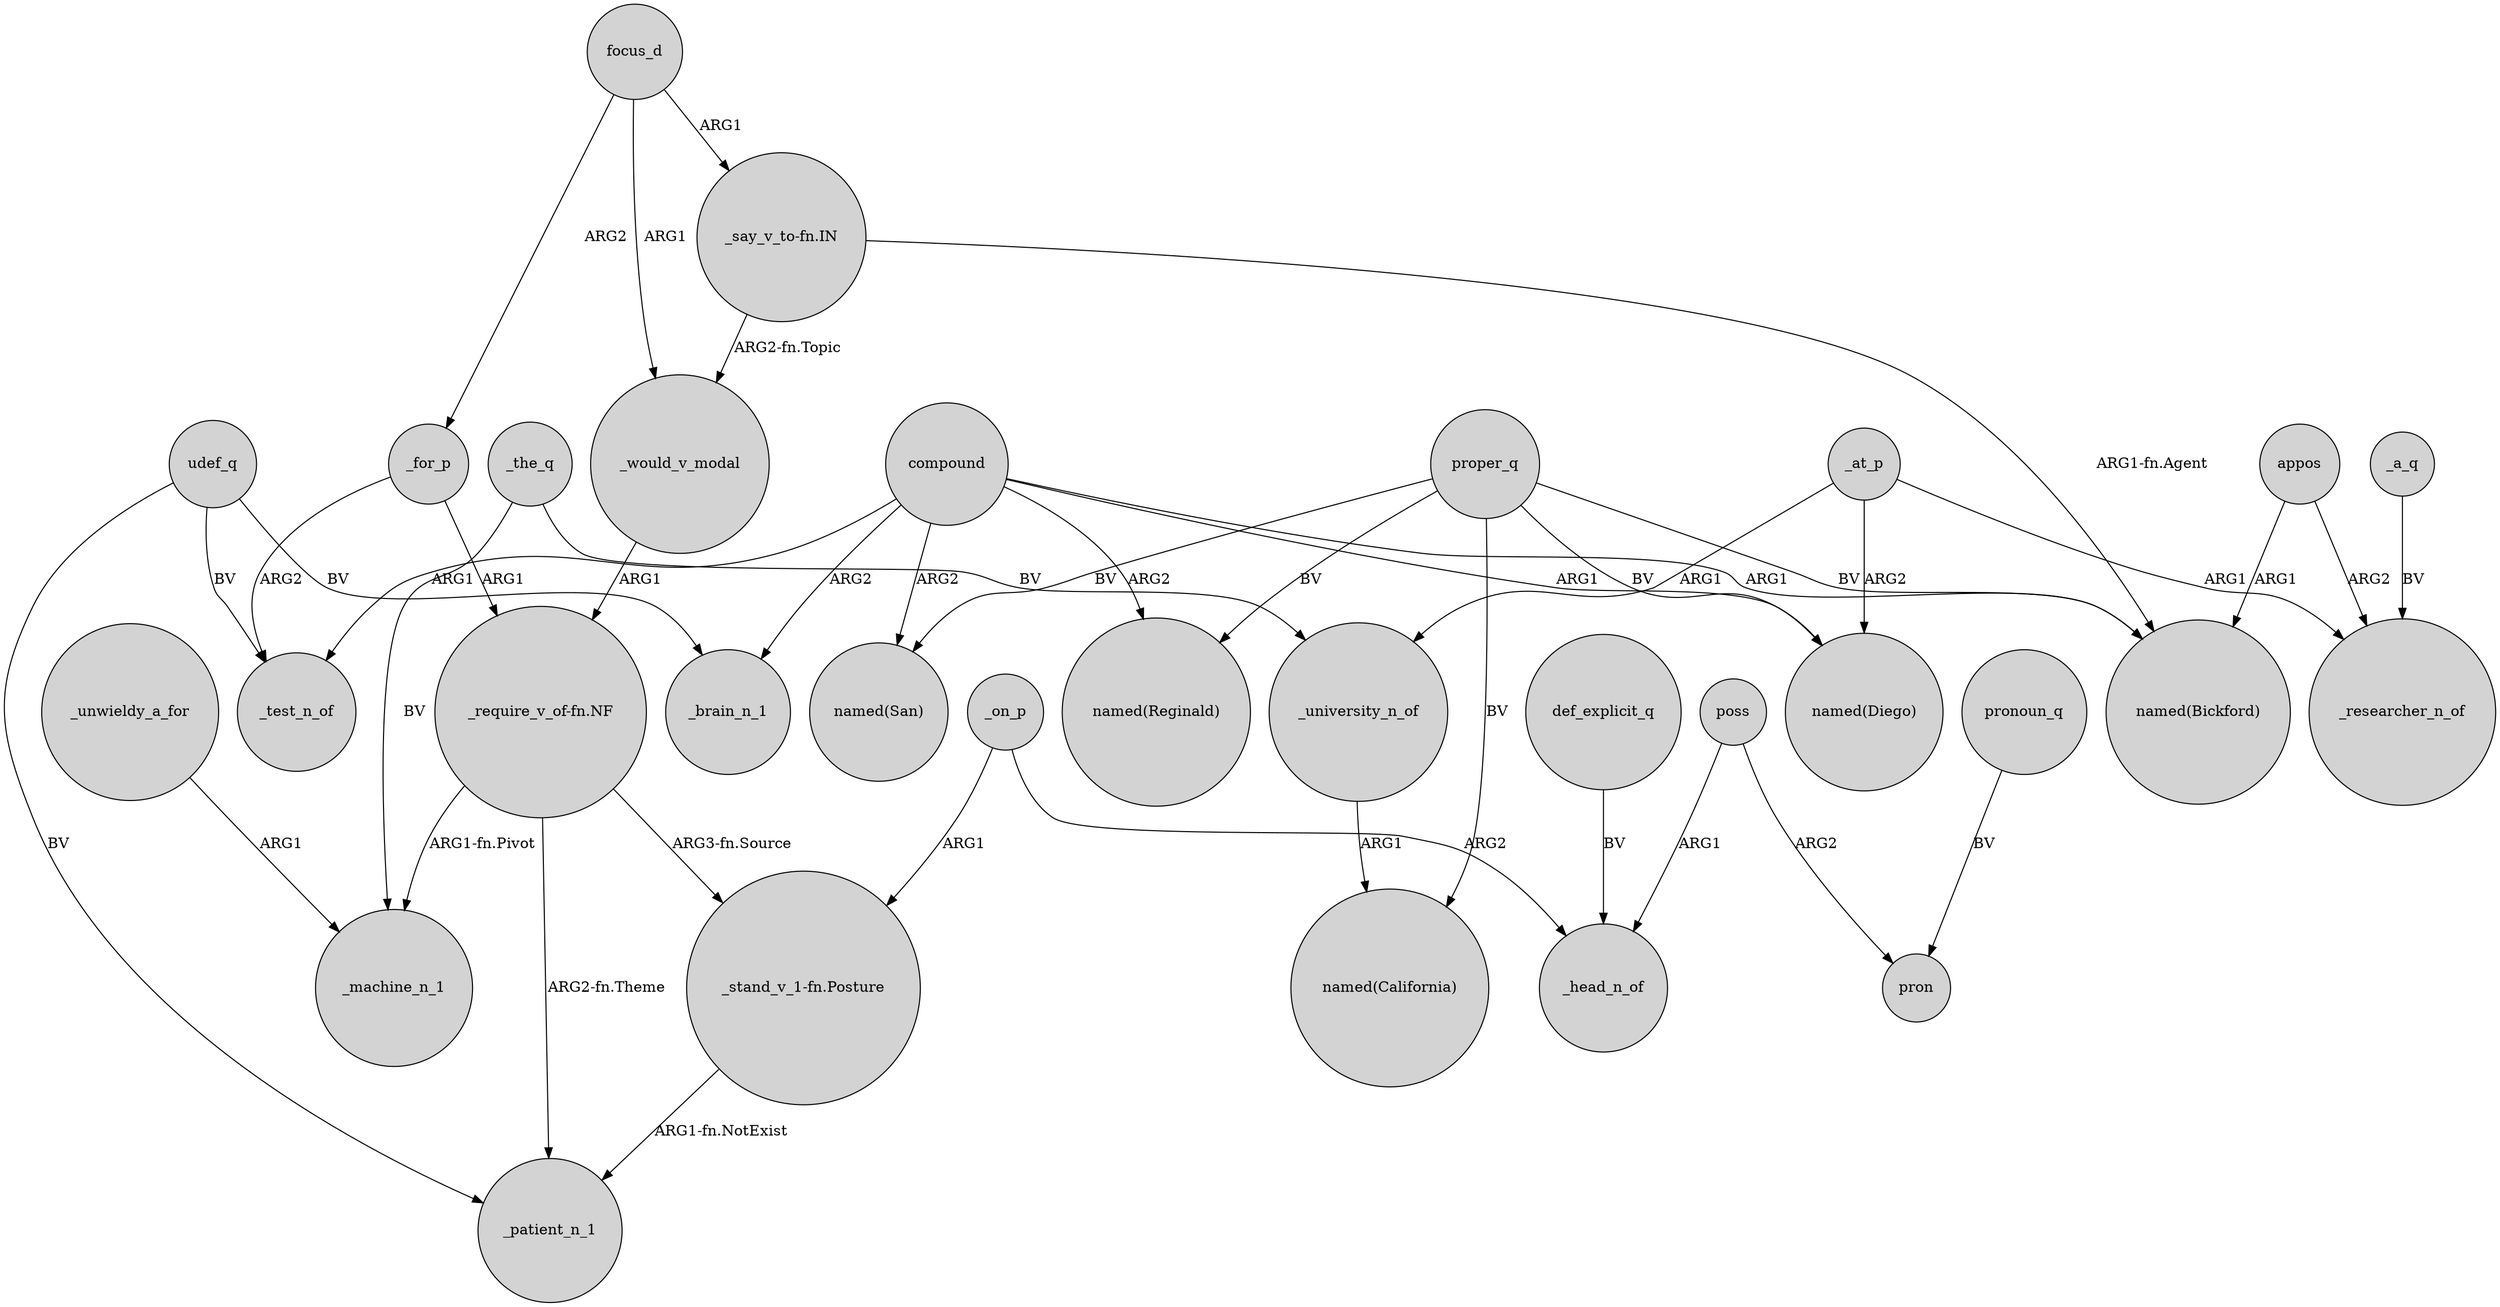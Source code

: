 digraph {
	node [shape=circle style=filled]
	"_say_v_to-fn.IN" -> _would_v_modal [label="ARG2-fn.Topic"]
	_at_p -> _researcher_n_of [label=ARG1]
	compound -> _brain_n_1 [label=ARG2]
	_unwieldy_a_for -> _machine_n_1 [label=ARG1]
	"_require_v_of-fn.NF" -> _machine_n_1 [label="ARG1-fn.Pivot"]
	proper_q -> "named(Reginald)" [label=BV]
	poss -> _head_n_of [label=ARG1]
	_university_n_of -> "named(California)" [label=ARG1]
	proper_q -> "named(Diego)" [label=BV]
	poss -> pron [label=ARG2]
	_the_q -> _university_n_of [label=BV]
	compound -> "named(San)" [label=ARG2]
	_for_p -> "_require_v_of-fn.NF" [label=ARG1]
	appos -> _researcher_n_of [label=ARG2]
	focus_d -> _would_v_modal [label=ARG1]
	def_explicit_q -> _head_n_of [label=BV]
	udef_q -> _test_n_of [label=BV]
	compound -> "named(Bickford)" [label=ARG1]
	"_require_v_of-fn.NF" -> _patient_n_1 [label="ARG2-fn.Theme"]
	proper_q -> "named(California)" [label=BV]
	appos -> "named(Bickford)" [label=ARG1]
	_at_p -> _university_n_of [label=ARG1]
	focus_d -> _for_p [label=ARG2]
	_on_p -> _head_n_of [label=ARG2]
	_a_q -> _researcher_n_of [label=BV]
	"_say_v_to-fn.IN" -> "named(Bickford)" [label="ARG1-fn.Agent"]
	pronoun_q -> pron [label=BV]
	_the_q -> _machine_n_1 [label=BV]
	_on_p -> "_stand_v_1-fn.Posture" [label=ARG1]
	compound -> "named(Reginald)" [label=ARG2]
	udef_q -> _patient_n_1 [label=BV]
	compound -> "named(Diego)" [label=ARG1]
	"_require_v_of-fn.NF" -> "_stand_v_1-fn.Posture" [label="ARG3-fn.Source"]
	_at_p -> "named(Diego)" [label=ARG2]
	compound -> _test_n_of [label=ARG1]
	proper_q -> "named(Bickford)" [label=BV]
	_would_v_modal -> "_require_v_of-fn.NF" [label=ARG1]
	proper_q -> "named(San)" [label=BV]
	_for_p -> _test_n_of [label=ARG2]
	udef_q -> _brain_n_1 [label=BV]
	"_stand_v_1-fn.Posture" -> _patient_n_1 [label="ARG1-fn.NotExist"]
	focus_d -> "_say_v_to-fn.IN" [label=ARG1]
}
